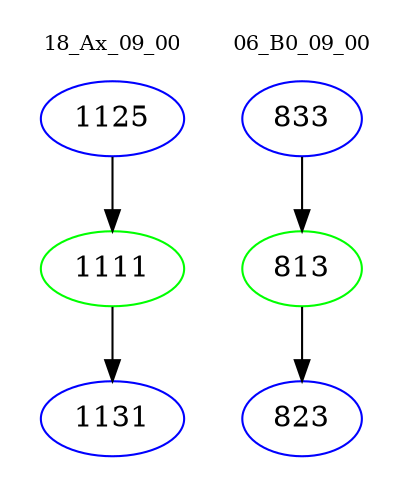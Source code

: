 digraph{
subgraph cluster_0 {
color = white
label = "18_Ax_09_00";
fontsize=10;
T0_1125 [label="1125", color="blue"]
T0_1125 -> T0_1111 [color="black"]
T0_1111 [label="1111", color="green"]
T0_1111 -> T0_1131 [color="black"]
T0_1131 [label="1131", color="blue"]
}
subgraph cluster_1 {
color = white
label = "06_B0_09_00";
fontsize=10;
T1_833 [label="833", color="blue"]
T1_833 -> T1_813 [color="black"]
T1_813 [label="813", color="green"]
T1_813 -> T1_823 [color="black"]
T1_823 [label="823", color="blue"]
}
}
